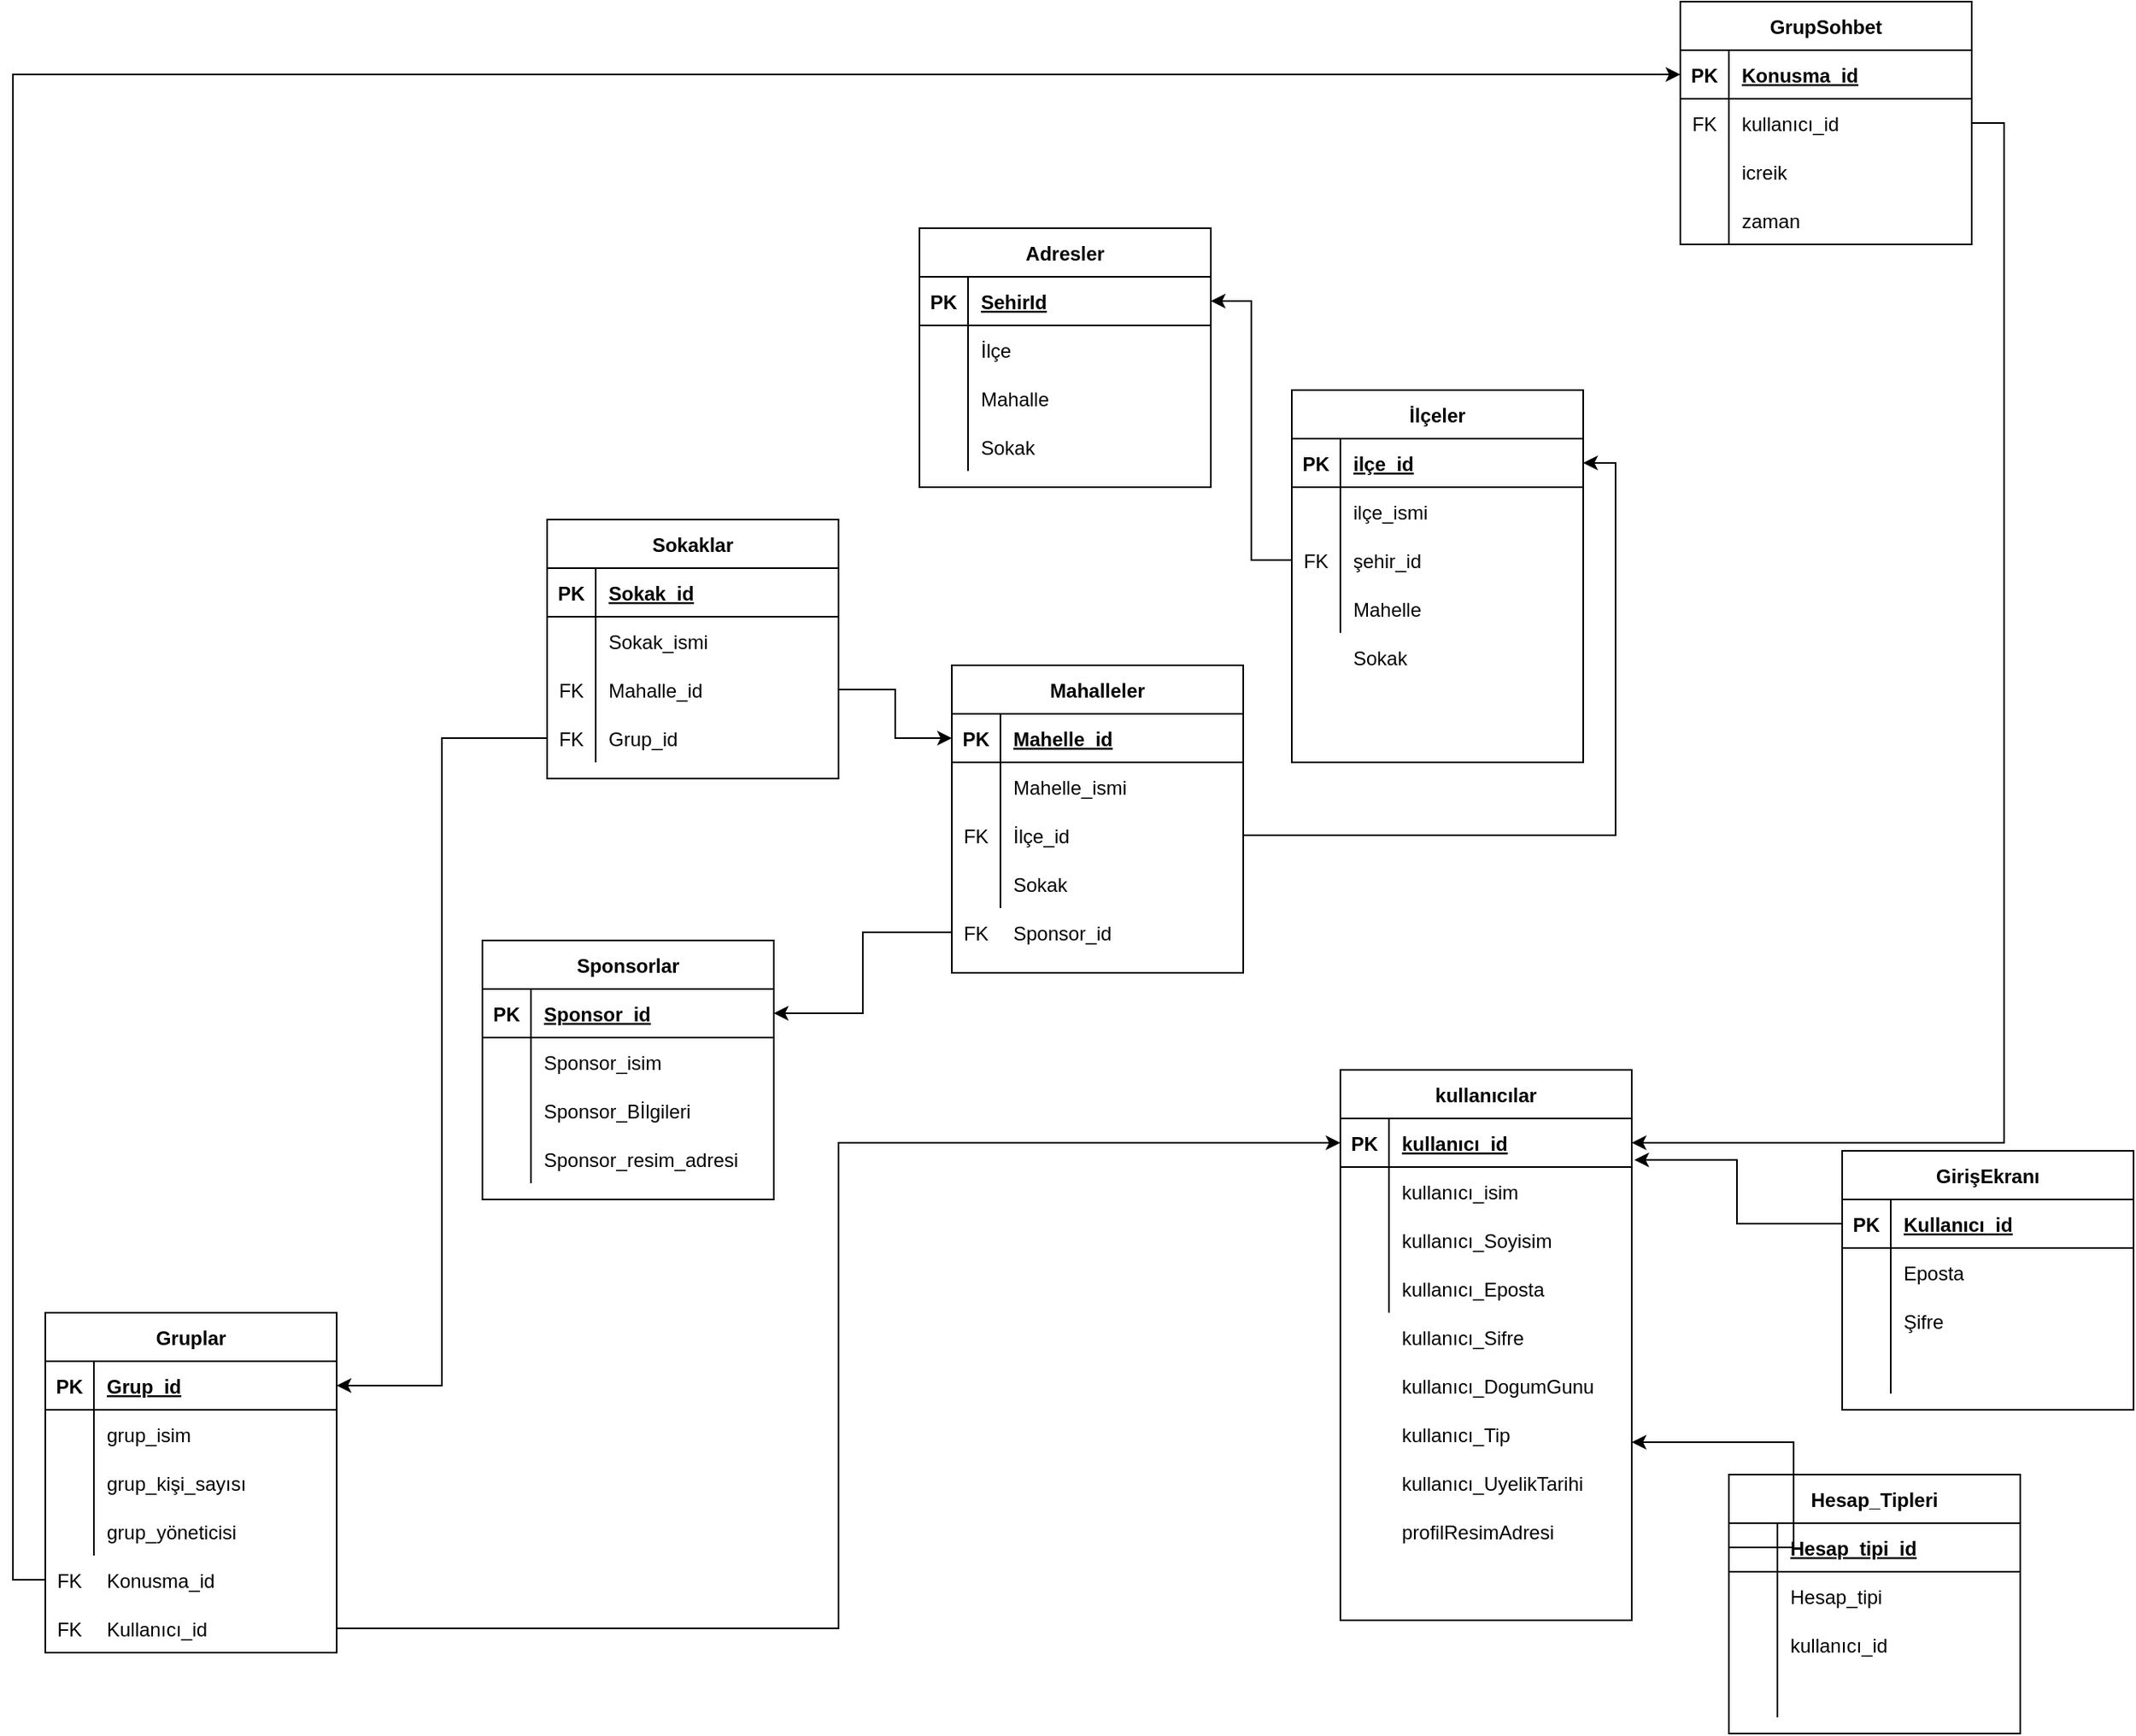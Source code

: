 <mxfile version="14.0.1" type="github">
  <diagram id="9qwquoG6rhKUXt9aYglc" name="Page-1">
    <mxGraphModel dx="2370" dy="1270" grid="1" gridSize="10" guides="1" tooltips="1" connect="1" arrows="1" fold="1" page="1" pageScale="1" pageWidth="827" pageHeight="1169" math="0" shadow="0">
      <root>
        <mxCell id="0" />
        <mxCell id="1" parent="0" />
        <mxCell id="KGLhSe_-rWA2zhMxa89J-34" value="" style="group;strokeColor=#000000;" parent="1" vertex="1" connectable="0">
          <mxGeometry x="970" y="730" width="180" height="340" as="geometry" />
        </mxCell>
        <mxCell id="EEsGFowfR6Ov2jE1rLwt-202" value="" style="group" vertex="1" connectable="0" parent="KGLhSe_-rWA2zhMxa89J-34">
          <mxGeometry width="180" height="340" as="geometry" />
        </mxCell>
        <mxCell id="KGLhSe_-rWA2zhMxa89J-14" value="kullanıcılar" style="shape=table;startSize=30;container=1;collapsible=1;childLayout=tableLayout;fixedRows=1;rowLines=0;fontStyle=1;align=center;resizeLast=1;" parent="EEsGFowfR6Ov2jE1rLwt-202" vertex="1">
          <mxGeometry width="180" height="340" as="geometry" />
        </mxCell>
        <mxCell id="KGLhSe_-rWA2zhMxa89J-15" value="" style="shape=partialRectangle;collapsible=0;dropTarget=0;pointerEvents=0;fillColor=none;top=0;left=0;bottom=1;right=0;points=[[0,0.5],[1,0.5]];portConstraint=eastwest;" parent="KGLhSe_-rWA2zhMxa89J-14" vertex="1">
          <mxGeometry y="30" width="180" height="30" as="geometry" />
        </mxCell>
        <mxCell id="KGLhSe_-rWA2zhMxa89J-16" value="PK" style="shape=partialRectangle;connectable=0;fillColor=none;top=0;left=0;bottom=0;right=0;fontStyle=1;overflow=hidden;" parent="KGLhSe_-rWA2zhMxa89J-15" vertex="1">
          <mxGeometry width="30" height="30" as="geometry" />
        </mxCell>
        <mxCell id="KGLhSe_-rWA2zhMxa89J-17" value="kullanıcı_id" style="shape=partialRectangle;connectable=0;fillColor=none;top=0;left=0;bottom=0;right=0;align=left;spacingLeft=6;fontStyle=5;overflow=hidden;" parent="KGLhSe_-rWA2zhMxa89J-15" vertex="1">
          <mxGeometry x="30" width="150" height="30" as="geometry" />
        </mxCell>
        <mxCell id="KGLhSe_-rWA2zhMxa89J-18" value="" style="shape=partialRectangle;collapsible=0;dropTarget=0;pointerEvents=0;fillColor=none;top=0;left=0;bottom=0;right=0;points=[[0,0.5],[1,0.5]];portConstraint=eastwest;" parent="KGLhSe_-rWA2zhMxa89J-14" vertex="1">
          <mxGeometry y="60" width="180" height="30" as="geometry" />
        </mxCell>
        <mxCell id="KGLhSe_-rWA2zhMxa89J-19" value="" style="shape=partialRectangle;connectable=0;fillColor=none;top=0;left=0;bottom=0;right=0;editable=1;overflow=hidden;" parent="KGLhSe_-rWA2zhMxa89J-18" vertex="1">
          <mxGeometry width="30" height="30" as="geometry" />
        </mxCell>
        <mxCell id="KGLhSe_-rWA2zhMxa89J-20" value="kullanıcı_isim" style="shape=partialRectangle;connectable=0;fillColor=none;top=0;left=0;bottom=0;right=0;align=left;spacingLeft=6;overflow=hidden;" parent="KGLhSe_-rWA2zhMxa89J-18" vertex="1">
          <mxGeometry x="30" width="150" height="30" as="geometry" />
        </mxCell>
        <mxCell id="KGLhSe_-rWA2zhMxa89J-21" value="" style="shape=partialRectangle;collapsible=0;dropTarget=0;pointerEvents=0;fillColor=none;top=0;left=0;bottom=0;right=0;points=[[0,0.5],[1,0.5]];portConstraint=eastwest;" parent="KGLhSe_-rWA2zhMxa89J-14" vertex="1">
          <mxGeometry y="90" width="180" height="30" as="geometry" />
        </mxCell>
        <mxCell id="KGLhSe_-rWA2zhMxa89J-22" value="" style="shape=partialRectangle;connectable=0;fillColor=none;top=0;left=0;bottom=0;right=0;editable=1;overflow=hidden;" parent="KGLhSe_-rWA2zhMxa89J-21" vertex="1">
          <mxGeometry width="30" height="30" as="geometry" />
        </mxCell>
        <mxCell id="KGLhSe_-rWA2zhMxa89J-23" value="kullanıcı_Soyisim" style="shape=partialRectangle;connectable=0;fillColor=none;top=0;left=0;bottom=0;right=0;align=left;spacingLeft=6;overflow=hidden;" parent="KGLhSe_-rWA2zhMxa89J-21" vertex="1">
          <mxGeometry x="30" width="150" height="30" as="geometry" />
        </mxCell>
        <mxCell id="KGLhSe_-rWA2zhMxa89J-24" value="" style="shape=partialRectangle;collapsible=0;dropTarget=0;pointerEvents=0;fillColor=none;top=0;left=0;bottom=0;right=0;points=[[0,0.5],[1,0.5]];portConstraint=eastwest;" parent="KGLhSe_-rWA2zhMxa89J-14" vertex="1">
          <mxGeometry y="120" width="180" height="30" as="geometry" />
        </mxCell>
        <mxCell id="KGLhSe_-rWA2zhMxa89J-25" value="" style="shape=partialRectangle;connectable=0;fillColor=none;top=0;left=0;bottom=0;right=0;editable=1;overflow=hidden;" parent="KGLhSe_-rWA2zhMxa89J-24" vertex="1">
          <mxGeometry width="30" height="30" as="geometry" />
        </mxCell>
        <mxCell id="KGLhSe_-rWA2zhMxa89J-26" value="kullanıcı_Eposta" style="shape=partialRectangle;connectable=0;fillColor=none;top=0;left=0;bottom=0;right=0;align=left;spacingLeft=6;overflow=hidden;" parent="KGLhSe_-rWA2zhMxa89J-24" vertex="1">
          <mxGeometry x="30" width="150" height="30" as="geometry" />
        </mxCell>
        <mxCell id="KGLhSe_-rWA2zhMxa89J-27" value="kullanıcı_Sifre" style="shape=partialRectangle;connectable=0;fillColor=none;top=0;left=0;bottom=0;right=0;align=left;spacingLeft=6;overflow=hidden;" parent="EEsGFowfR6Ov2jE1rLwt-202" vertex="1">
          <mxGeometry x="30" y="150" width="150" height="30" as="geometry" />
        </mxCell>
        <mxCell id="KGLhSe_-rWA2zhMxa89J-28" value="kullanıcı_DogumGunu" style="shape=partialRectangle;connectable=0;fillColor=none;top=0;left=0;bottom=0;right=0;align=left;spacingLeft=6;overflow=hidden;" parent="EEsGFowfR6Ov2jE1rLwt-202" vertex="1">
          <mxGeometry x="30" y="180" width="150" height="30" as="geometry" />
        </mxCell>
        <mxCell id="KGLhSe_-rWA2zhMxa89J-29" value="kullanıcı_Tip" style="shape=partialRectangle;connectable=0;fillColor=none;top=0;left=0;bottom=0;right=0;align=left;spacingLeft=6;overflow=hidden;" parent="EEsGFowfR6Ov2jE1rLwt-202" vertex="1">
          <mxGeometry x="30" y="210" width="150" height="30" as="geometry" />
        </mxCell>
        <mxCell id="KGLhSe_-rWA2zhMxa89J-30" value="kullanıcı_UyelikTarihi" style="shape=partialRectangle;connectable=0;fillColor=none;top=0;left=0;bottom=0;right=0;align=left;spacingLeft=6;overflow=hidden;" parent="EEsGFowfR6Ov2jE1rLwt-202" vertex="1">
          <mxGeometry x="30" y="240" width="150" height="30" as="geometry" />
        </mxCell>
        <mxCell id="KGLhSe_-rWA2zhMxa89J-32" value="profilResimAdresi" style="shape=partialRectangle;connectable=0;fillColor=none;top=0;left=0;bottom=0;right=0;align=left;spacingLeft=6;overflow=hidden;" parent="EEsGFowfR6Ov2jE1rLwt-202" vertex="1">
          <mxGeometry x="30" y="270" width="150" height="30" as="geometry" />
        </mxCell>
        <mxCell id="KGLhSe_-rWA2zhMxa89J-36" value="Adresler" style="shape=table;startSize=30;container=1;collapsible=1;childLayout=tableLayout;fixedRows=1;rowLines=0;fontStyle=1;align=center;resizeLast=1;" parent="1" vertex="1">
          <mxGeometry x="710" y="210" width="180" height="160" as="geometry" />
        </mxCell>
        <mxCell id="KGLhSe_-rWA2zhMxa89J-37" value="" style="shape=partialRectangle;collapsible=0;dropTarget=0;pointerEvents=0;fillColor=none;top=0;left=0;bottom=1;right=0;points=[[0,0.5],[1,0.5]];portConstraint=eastwest;" parent="KGLhSe_-rWA2zhMxa89J-36" vertex="1">
          <mxGeometry y="30" width="180" height="30" as="geometry" />
        </mxCell>
        <mxCell id="KGLhSe_-rWA2zhMxa89J-38" value="PK" style="shape=partialRectangle;connectable=0;fillColor=none;top=0;left=0;bottom=0;right=0;fontStyle=1;overflow=hidden;" parent="KGLhSe_-rWA2zhMxa89J-37" vertex="1">
          <mxGeometry width="30" height="30" as="geometry" />
        </mxCell>
        <mxCell id="KGLhSe_-rWA2zhMxa89J-39" value="SehirId" style="shape=partialRectangle;connectable=0;fillColor=none;top=0;left=0;bottom=0;right=0;align=left;spacingLeft=6;fontStyle=5;overflow=hidden;" parent="KGLhSe_-rWA2zhMxa89J-37" vertex="1">
          <mxGeometry x="30" width="150" height="30" as="geometry" />
        </mxCell>
        <mxCell id="KGLhSe_-rWA2zhMxa89J-40" value="" style="shape=partialRectangle;collapsible=0;dropTarget=0;pointerEvents=0;fillColor=none;top=0;left=0;bottom=0;right=0;points=[[0,0.5],[1,0.5]];portConstraint=eastwest;" parent="KGLhSe_-rWA2zhMxa89J-36" vertex="1">
          <mxGeometry y="60" width="180" height="30" as="geometry" />
        </mxCell>
        <mxCell id="KGLhSe_-rWA2zhMxa89J-41" value="" style="shape=partialRectangle;connectable=0;fillColor=none;top=0;left=0;bottom=0;right=0;editable=1;overflow=hidden;" parent="KGLhSe_-rWA2zhMxa89J-40" vertex="1">
          <mxGeometry width="30" height="30" as="geometry" />
        </mxCell>
        <mxCell id="KGLhSe_-rWA2zhMxa89J-42" value="İlçe" style="shape=partialRectangle;connectable=0;fillColor=none;top=0;left=0;bottom=0;right=0;align=left;spacingLeft=6;overflow=hidden;" parent="KGLhSe_-rWA2zhMxa89J-40" vertex="1">
          <mxGeometry x="30" width="150" height="30" as="geometry" />
        </mxCell>
        <mxCell id="KGLhSe_-rWA2zhMxa89J-43" value="" style="shape=partialRectangle;collapsible=0;dropTarget=0;pointerEvents=0;fillColor=none;top=0;left=0;bottom=0;right=0;points=[[0,0.5],[1,0.5]];portConstraint=eastwest;" parent="KGLhSe_-rWA2zhMxa89J-36" vertex="1">
          <mxGeometry y="90" width="180" height="30" as="geometry" />
        </mxCell>
        <mxCell id="KGLhSe_-rWA2zhMxa89J-44" value="" style="shape=partialRectangle;connectable=0;fillColor=none;top=0;left=0;bottom=0;right=0;editable=1;overflow=hidden;" parent="KGLhSe_-rWA2zhMxa89J-43" vertex="1">
          <mxGeometry width="30" height="30" as="geometry" />
        </mxCell>
        <mxCell id="KGLhSe_-rWA2zhMxa89J-45" value="Mahalle" style="shape=partialRectangle;connectable=0;fillColor=none;top=0;left=0;bottom=0;right=0;align=left;spacingLeft=6;overflow=hidden;" parent="KGLhSe_-rWA2zhMxa89J-43" vertex="1">
          <mxGeometry x="30" width="150" height="30" as="geometry" />
        </mxCell>
        <mxCell id="KGLhSe_-rWA2zhMxa89J-46" value="" style="shape=partialRectangle;collapsible=0;dropTarget=0;pointerEvents=0;fillColor=none;top=0;left=0;bottom=0;right=0;points=[[0,0.5],[1,0.5]];portConstraint=eastwest;" parent="KGLhSe_-rWA2zhMxa89J-36" vertex="1">
          <mxGeometry y="120" width="180" height="30" as="geometry" />
        </mxCell>
        <mxCell id="KGLhSe_-rWA2zhMxa89J-47" value="" style="shape=partialRectangle;connectable=0;fillColor=none;top=0;left=0;bottom=0;right=0;editable=1;overflow=hidden;" parent="KGLhSe_-rWA2zhMxa89J-46" vertex="1">
          <mxGeometry width="30" height="30" as="geometry" />
        </mxCell>
        <mxCell id="KGLhSe_-rWA2zhMxa89J-48" value="Sokak" style="shape=partialRectangle;connectable=0;fillColor=none;top=0;left=0;bottom=0;right=0;align=left;spacingLeft=6;overflow=hidden;" parent="KGLhSe_-rWA2zhMxa89J-46" vertex="1">
          <mxGeometry x="30" width="150" height="30" as="geometry" />
        </mxCell>
        <mxCell id="EEsGFowfR6Ov2jE1rLwt-1" value="Sponsorlar" style="shape=table;startSize=30;container=1;collapsible=1;childLayout=tableLayout;fixedRows=1;rowLines=0;fontStyle=1;align=center;resizeLast=1;" vertex="1" parent="1">
          <mxGeometry x="440" y="650" width="180" height="160" as="geometry" />
        </mxCell>
        <mxCell id="EEsGFowfR6Ov2jE1rLwt-2" value="" style="shape=partialRectangle;collapsible=0;dropTarget=0;pointerEvents=0;fillColor=none;top=0;left=0;bottom=1;right=0;points=[[0,0.5],[1,0.5]];portConstraint=eastwest;" vertex="1" parent="EEsGFowfR6Ov2jE1rLwt-1">
          <mxGeometry y="30" width="180" height="30" as="geometry" />
        </mxCell>
        <mxCell id="EEsGFowfR6Ov2jE1rLwt-3" value="PK" style="shape=partialRectangle;connectable=0;fillColor=none;top=0;left=0;bottom=0;right=0;fontStyle=1;overflow=hidden;" vertex="1" parent="EEsGFowfR6Ov2jE1rLwt-2">
          <mxGeometry width="30" height="30" as="geometry" />
        </mxCell>
        <mxCell id="EEsGFowfR6Ov2jE1rLwt-4" value="Sponsor_id" style="shape=partialRectangle;connectable=0;fillColor=none;top=0;left=0;bottom=0;right=0;align=left;spacingLeft=6;fontStyle=5;overflow=hidden;" vertex="1" parent="EEsGFowfR6Ov2jE1rLwt-2">
          <mxGeometry x="30" width="150" height="30" as="geometry" />
        </mxCell>
        <mxCell id="EEsGFowfR6Ov2jE1rLwt-5" value="" style="shape=partialRectangle;collapsible=0;dropTarget=0;pointerEvents=0;fillColor=none;top=0;left=0;bottom=0;right=0;points=[[0,0.5],[1,0.5]];portConstraint=eastwest;" vertex="1" parent="EEsGFowfR6Ov2jE1rLwt-1">
          <mxGeometry y="60" width="180" height="30" as="geometry" />
        </mxCell>
        <mxCell id="EEsGFowfR6Ov2jE1rLwt-6" value="" style="shape=partialRectangle;connectable=0;fillColor=none;top=0;left=0;bottom=0;right=0;editable=1;overflow=hidden;" vertex="1" parent="EEsGFowfR6Ov2jE1rLwt-5">
          <mxGeometry width="30" height="30" as="geometry" />
        </mxCell>
        <mxCell id="EEsGFowfR6Ov2jE1rLwt-7" value="Sponsor_isim" style="shape=partialRectangle;connectable=0;fillColor=none;top=0;left=0;bottom=0;right=0;align=left;spacingLeft=6;overflow=hidden;" vertex="1" parent="EEsGFowfR6Ov2jE1rLwt-5">
          <mxGeometry x="30" width="150" height="30" as="geometry" />
        </mxCell>
        <mxCell id="EEsGFowfR6Ov2jE1rLwt-8" value="" style="shape=partialRectangle;collapsible=0;dropTarget=0;pointerEvents=0;fillColor=none;top=0;left=0;bottom=0;right=0;points=[[0,0.5],[1,0.5]];portConstraint=eastwest;" vertex="1" parent="EEsGFowfR6Ov2jE1rLwt-1">
          <mxGeometry y="90" width="180" height="30" as="geometry" />
        </mxCell>
        <mxCell id="EEsGFowfR6Ov2jE1rLwt-9" value="" style="shape=partialRectangle;connectable=0;fillColor=none;top=0;left=0;bottom=0;right=0;editable=1;overflow=hidden;" vertex="1" parent="EEsGFowfR6Ov2jE1rLwt-8">
          <mxGeometry width="30" height="30" as="geometry" />
        </mxCell>
        <mxCell id="EEsGFowfR6Ov2jE1rLwt-10" value="Sponsor_Bİlgileri" style="shape=partialRectangle;connectable=0;fillColor=none;top=0;left=0;bottom=0;right=0;align=left;spacingLeft=6;overflow=hidden;" vertex="1" parent="EEsGFowfR6Ov2jE1rLwt-8">
          <mxGeometry x="30" width="150" height="30" as="geometry" />
        </mxCell>
        <mxCell id="EEsGFowfR6Ov2jE1rLwt-11" value="" style="shape=partialRectangle;collapsible=0;dropTarget=0;pointerEvents=0;fillColor=none;top=0;left=0;bottom=0;right=0;points=[[0,0.5],[1,0.5]];portConstraint=eastwest;" vertex="1" parent="EEsGFowfR6Ov2jE1rLwt-1">
          <mxGeometry y="120" width="180" height="30" as="geometry" />
        </mxCell>
        <mxCell id="EEsGFowfR6Ov2jE1rLwt-12" value="" style="shape=partialRectangle;connectable=0;fillColor=none;top=0;left=0;bottom=0;right=0;editable=1;overflow=hidden;" vertex="1" parent="EEsGFowfR6Ov2jE1rLwt-11">
          <mxGeometry width="30" height="30" as="geometry" />
        </mxCell>
        <mxCell id="EEsGFowfR6Ov2jE1rLwt-13" value="Sponsor_resim_adresi" style="shape=partialRectangle;connectable=0;fillColor=none;top=0;left=0;bottom=0;right=0;align=left;spacingLeft=6;overflow=hidden;" vertex="1" parent="EEsGFowfR6Ov2jE1rLwt-11">
          <mxGeometry x="30" width="150" height="30" as="geometry" />
        </mxCell>
        <mxCell id="EEsGFowfR6Ov2jE1rLwt-15" value="GrupSohbet" style="shape=table;startSize=30;container=1;collapsible=1;childLayout=tableLayout;fixedRows=1;rowLines=0;fontStyle=1;align=center;resizeLast=1;" vertex="1" parent="1">
          <mxGeometry x="1180" y="70" width="180" height="150" as="geometry" />
        </mxCell>
        <mxCell id="EEsGFowfR6Ov2jE1rLwt-16" value="" style="shape=partialRectangle;collapsible=0;dropTarget=0;pointerEvents=0;fillColor=none;top=0;left=0;bottom=1;right=0;points=[[0,0.5],[1,0.5]];portConstraint=eastwest;" vertex="1" parent="EEsGFowfR6Ov2jE1rLwt-15">
          <mxGeometry y="30" width="180" height="30" as="geometry" />
        </mxCell>
        <mxCell id="EEsGFowfR6Ov2jE1rLwt-17" value="PK" style="shape=partialRectangle;connectable=0;fillColor=none;top=0;left=0;bottom=0;right=0;fontStyle=1;overflow=hidden;" vertex="1" parent="EEsGFowfR6Ov2jE1rLwt-16">
          <mxGeometry width="30" height="30" as="geometry" />
        </mxCell>
        <mxCell id="EEsGFowfR6Ov2jE1rLwt-18" value="Konusma_id" style="shape=partialRectangle;connectable=0;fillColor=none;top=0;left=0;bottom=0;right=0;align=left;spacingLeft=6;fontStyle=5;overflow=hidden;" vertex="1" parent="EEsGFowfR6Ov2jE1rLwt-16">
          <mxGeometry x="30" width="150" height="30" as="geometry" />
        </mxCell>
        <mxCell id="EEsGFowfR6Ov2jE1rLwt-19" value="" style="shape=partialRectangle;collapsible=0;dropTarget=0;pointerEvents=0;fillColor=none;top=0;left=0;bottom=0;right=0;points=[[0,0.5],[1,0.5]];portConstraint=eastwest;" vertex="1" parent="EEsGFowfR6Ov2jE1rLwt-15">
          <mxGeometry y="60" width="180" height="30" as="geometry" />
        </mxCell>
        <mxCell id="EEsGFowfR6Ov2jE1rLwt-20" value="FK" style="shape=partialRectangle;connectable=0;fillColor=none;top=0;left=0;bottom=0;right=0;editable=1;overflow=hidden;" vertex="1" parent="EEsGFowfR6Ov2jE1rLwt-19">
          <mxGeometry width="30" height="30" as="geometry" />
        </mxCell>
        <mxCell id="EEsGFowfR6Ov2jE1rLwt-21" value="kullanıcı_id" style="shape=partialRectangle;connectable=0;fillColor=none;top=0;left=0;bottom=0;right=0;align=left;spacingLeft=6;overflow=hidden;" vertex="1" parent="EEsGFowfR6Ov2jE1rLwt-19">
          <mxGeometry x="30" width="150" height="30" as="geometry" />
        </mxCell>
        <mxCell id="EEsGFowfR6Ov2jE1rLwt-22" value="" style="shape=partialRectangle;collapsible=0;dropTarget=0;pointerEvents=0;fillColor=none;top=0;left=0;bottom=0;right=0;points=[[0,0.5],[1,0.5]];portConstraint=eastwest;" vertex="1" parent="EEsGFowfR6Ov2jE1rLwt-15">
          <mxGeometry y="90" width="180" height="30" as="geometry" />
        </mxCell>
        <mxCell id="EEsGFowfR6Ov2jE1rLwt-23" value="" style="shape=partialRectangle;connectable=0;fillColor=none;top=0;left=0;bottom=0;right=0;editable=1;overflow=hidden;" vertex="1" parent="EEsGFowfR6Ov2jE1rLwt-22">
          <mxGeometry width="30" height="30" as="geometry" />
        </mxCell>
        <mxCell id="EEsGFowfR6Ov2jE1rLwt-24" value="icreik" style="shape=partialRectangle;connectable=0;fillColor=none;top=0;left=0;bottom=0;right=0;align=left;spacingLeft=6;overflow=hidden;" vertex="1" parent="EEsGFowfR6Ov2jE1rLwt-22">
          <mxGeometry x="30" width="150" height="30" as="geometry" />
        </mxCell>
        <mxCell id="EEsGFowfR6Ov2jE1rLwt-25" value="" style="shape=partialRectangle;collapsible=0;dropTarget=0;pointerEvents=0;fillColor=none;top=0;left=0;bottom=0;right=0;points=[[0,0.5],[1,0.5]];portConstraint=eastwest;" vertex="1" parent="EEsGFowfR6Ov2jE1rLwt-15">
          <mxGeometry y="120" width="180" height="30" as="geometry" />
        </mxCell>
        <mxCell id="EEsGFowfR6Ov2jE1rLwt-26" value="" style="shape=partialRectangle;connectable=0;fillColor=none;top=0;left=0;bottom=0;right=0;editable=1;overflow=hidden;" vertex="1" parent="EEsGFowfR6Ov2jE1rLwt-25">
          <mxGeometry width="30" height="30" as="geometry" />
        </mxCell>
        <mxCell id="EEsGFowfR6Ov2jE1rLwt-27" value="zaman" style="shape=partialRectangle;connectable=0;fillColor=none;top=0;left=0;bottom=0;right=0;align=left;spacingLeft=6;overflow=hidden;" vertex="1" parent="EEsGFowfR6Ov2jE1rLwt-25">
          <mxGeometry x="30" width="150" height="30" as="geometry" />
        </mxCell>
        <mxCell id="EEsGFowfR6Ov2jE1rLwt-90" style="edgeStyle=orthogonalEdgeStyle;rounded=0;orthogonalLoop=1;jettySize=auto;html=1;entryX=1;entryY=0.5;entryDx=0;entryDy=0;" edge="1" parent="1" source="EEsGFowfR6Ov2jE1rLwt-81" target="KGLhSe_-rWA2zhMxa89J-37">
          <mxGeometry relative="1" as="geometry" />
        </mxCell>
        <mxCell id="EEsGFowfR6Ov2jE1rLwt-112" value="" style="group" vertex="1" connectable="0" parent="1">
          <mxGeometry x="940" y="310" width="180" height="230" as="geometry" />
        </mxCell>
        <mxCell id="EEsGFowfR6Ov2jE1rLwt-77" value="İlçeler" style="shape=table;startSize=30;container=1;collapsible=1;childLayout=tableLayout;fixedRows=1;rowLines=0;fontStyle=1;align=center;resizeLast=1;" vertex="1" parent="EEsGFowfR6Ov2jE1rLwt-112">
          <mxGeometry width="180" height="230" as="geometry" />
        </mxCell>
        <mxCell id="EEsGFowfR6Ov2jE1rLwt-78" value="" style="shape=partialRectangle;collapsible=0;dropTarget=0;pointerEvents=0;fillColor=none;top=0;left=0;bottom=1;right=0;points=[[0,0.5],[1,0.5]];portConstraint=eastwest;" vertex="1" parent="EEsGFowfR6Ov2jE1rLwt-77">
          <mxGeometry y="30" width="180" height="30" as="geometry" />
        </mxCell>
        <mxCell id="EEsGFowfR6Ov2jE1rLwt-79" value="PK" style="shape=partialRectangle;connectable=0;fillColor=none;top=0;left=0;bottom=0;right=0;fontStyle=1;overflow=hidden;" vertex="1" parent="EEsGFowfR6Ov2jE1rLwt-78">
          <mxGeometry width="30" height="30" as="geometry" />
        </mxCell>
        <mxCell id="EEsGFowfR6Ov2jE1rLwt-80" value="ilçe_id" style="shape=partialRectangle;connectable=0;fillColor=none;top=0;left=0;bottom=0;right=0;align=left;spacingLeft=6;fontStyle=5;overflow=hidden;" vertex="1" parent="EEsGFowfR6Ov2jE1rLwt-78">
          <mxGeometry x="30" width="150" height="30" as="geometry" />
        </mxCell>
        <mxCell id="EEsGFowfR6Ov2jE1rLwt-84" value="" style="shape=partialRectangle;collapsible=0;dropTarget=0;pointerEvents=0;fillColor=none;top=0;left=0;bottom=0;right=0;points=[[0,0.5],[1,0.5]];portConstraint=eastwest;" vertex="1" parent="EEsGFowfR6Ov2jE1rLwt-77">
          <mxGeometry y="60" width="180" height="30" as="geometry" />
        </mxCell>
        <mxCell id="EEsGFowfR6Ov2jE1rLwt-85" value="" style="shape=partialRectangle;connectable=0;fillColor=none;top=0;left=0;bottom=0;right=0;editable=1;overflow=hidden;" vertex="1" parent="EEsGFowfR6Ov2jE1rLwt-84">
          <mxGeometry width="30" height="30" as="geometry" />
        </mxCell>
        <mxCell id="EEsGFowfR6Ov2jE1rLwt-86" value="ilçe_ismi" style="shape=partialRectangle;connectable=0;fillColor=none;top=0;left=0;bottom=0;right=0;align=left;spacingLeft=6;overflow=hidden;" vertex="1" parent="EEsGFowfR6Ov2jE1rLwt-84">
          <mxGeometry x="30" width="150" height="30" as="geometry" />
        </mxCell>
        <mxCell id="EEsGFowfR6Ov2jE1rLwt-81" value="" style="shape=partialRectangle;collapsible=0;dropTarget=0;pointerEvents=0;fillColor=none;top=0;left=0;bottom=0;right=0;points=[[0,0.5],[1,0.5]];portConstraint=eastwest;" vertex="1" parent="EEsGFowfR6Ov2jE1rLwt-77">
          <mxGeometry y="90" width="180" height="30" as="geometry" />
        </mxCell>
        <mxCell id="EEsGFowfR6Ov2jE1rLwt-82" value="FK" style="shape=partialRectangle;connectable=0;fillColor=none;top=0;left=0;bottom=0;right=0;editable=1;overflow=hidden;" vertex="1" parent="EEsGFowfR6Ov2jE1rLwt-81">
          <mxGeometry width="30" height="30" as="geometry" />
        </mxCell>
        <mxCell id="EEsGFowfR6Ov2jE1rLwt-83" value="şehir_id" style="shape=partialRectangle;connectable=0;fillColor=none;top=0;left=0;bottom=0;right=0;align=left;spacingLeft=6;overflow=hidden;" vertex="1" parent="EEsGFowfR6Ov2jE1rLwt-81">
          <mxGeometry x="30" width="150" height="30" as="geometry" />
        </mxCell>
        <mxCell id="EEsGFowfR6Ov2jE1rLwt-87" value="" style="shape=partialRectangle;collapsible=0;dropTarget=0;pointerEvents=0;fillColor=none;top=0;left=0;bottom=0;right=0;points=[[0,0.5],[1,0.5]];portConstraint=eastwest;" vertex="1" parent="EEsGFowfR6Ov2jE1rLwt-77">
          <mxGeometry y="120" width="180" height="30" as="geometry" />
        </mxCell>
        <mxCell id="EEsGFowfR6Ov2jE1rLwt-88" value="" style="shape=partialRectangle;connectable=0;fillColor=none;top=0;left=0;bottom=0;right=0;editable=1;overflow=hidden;" vertex="1" parent="EEsGFowfR6Ov2jE1rLwt-87">
          <mxGeometry width="30" height="30" as="geometry" />
        </mxCell>
        <mxCell id="EEsGFowfR6Ov2jE1rLwt-89" value="Mahelle" style="shape=partialRectangle;connectable=0;fillColor=none;top=0;left=0;bottom=0;right=0;align=left;spacingLeft=6;overflow=hidden;" vertex="1" parent="EEsGFowfR6Ov2jE1rLwt-87">
          <mxGeometry x="30" width="150" height="30" as="geometry" />
        </mxCell>
        <mxCell id="EEsGFowfR6Ov2jE1rLwt-94" value="Sokak" style="shape=partialRectangle;connectable=0;fillColor=none;top=0;left=0;bottom=0;right=0;align=left;spacingLeft=6;overflow=hidden;" vertex="1" parent="EEsGFowfR6Ov2jE1rLwt-112">
          <mxGeometry x="30" y="150" width="150" height="30" as="geometry" />
        </mxCell>
        <mxCell id="EEsGFowfR6Ov2jE1rLwt-113" style="edgeStyle=orthogonalEdgeStyle;rounded=0;orthogonalLoop=1;jettySize=auto;html=1;exitX=1;exitY=0.5;exitDx=0;exitDy=0;entryX=1;entryY=0.5;entryDx=0;entryDy=0;" edge="1" parent="1" source="EEsGFowfR6Ov2jE1rLwt-106" target="EEsGFowfR6Ov2jE1rLwt-78">
          <mxGeometry relative="1" as="geometry" />
        </mxCell>
        <mxCell id="EEsGFowfR6Ov2jE1rLwt-114" value="Sokaklar" style="shape=table;startSize=30;container=1;collapsible=1;childLayout=tableLayout;fixedRows=1;rowLines=0;fontStyle=1;align=center;resizeLast=1;" vertex="1" parent="1">
          <mxGeometry x="480" y="390" width="180" height="160" as="geometry" />
        </mxCell>
        <mxCell id="EEsGFowfR6Ov2jE1rLwt-115" value="" style="shape=partialRectangle;collapsible=0;dropTarget=0;pointerEvents=0;fillColor=none;top=0;left=0;bottom=1;right=0;points=[[0,0.5],[1,0.5]];portConstraint=eastwest;" vertex="1" parent="EEsGFowfR6Ov2jE1rLwt-114">
          <mxGeometry y="30" width="180" height="30" as="geometry" />
        </mxCell>
        <mxCell id="EEsGFowfR6Ov2jE1rLwt-116" value="PK" style="shape=partialRectangle;connectable=0;fillColor=none;top=0;left=0;bottom=0;right=0;fontStyle=1;overflow=hidden;" vertex="1" parent="EEsGFowfR6Ov2jE1rLwt-115">
          <mxGeometry width="30" height="30" as="geometry" />
        </mxCell>
        <mxCell id="EEsGFowfR6Ov2jE1rLwt-117" value="Sokak_id" style="shape=partialRectangle;connectable=0;fillColor=none;top=0;left=0;bottom=0;right=0;align=left;spacingLeft=6;fontStyle=5;overflow=hidden;" vertex="1" parent="EEsGFowfR6Ov2jE1rLwt-115">
          <mxGeometry x="30" width="150" height="30" as="geometry" />
        </mxCell>
        <mxCell id="EEsGFowfR6Ov2jE1rLwt-118" value="" style="shape=partialRectangle;collapsible=0;dropTarget=0;pointerEvents=0;fillColor=none;top=0;left=0;bottom=0;right=0;points=[[0,0.5],[1,0.5]];portConstraint=eastwest;" vertex="1" parent="EEsGFowfR6Ov2jE1rLwt-114">
          <mxGeometry y="60" width="180" height="30" as="geometry" />
        </mxCell>
        <mxCell id="EEsGFowfR6Ov2jE1rLwt-119" value="" style="shape=partialRectangle;connectable=0;fillColor=none;top=0;left=0;bottom=0;right=0;editable=1;overflow=hidden;" vertex="1" parent="EEsGFowfR6Ov2jE1rLwt-118">
          <mxGeometry width="30" height="30" as="geometry" />
        </mxCell>
        <mxCell id="EEsGFowfR6Ov2jE1rLwt-120" value="Sokak_ismi" style="shape=partialRectangle;connectable=0;fillColor=none;top=0;left=0;bottom=0;right=0;align=left;spacingLeft=6;overflow=hidden;" vertex="1" parent="EEsGFowfR6Ov2jE1rLwt-118">
          <mxGeometry x="30" width="150" height="30" as="geometry" />
        </mxCell>
        <mxCell id="EEsGFowfR6Ov2jE1rLwt-121" value="" style="shape=partialRectangle;collapsible=0;dropTarget=0;pointerEvents=0;fillColor=none;top=0;left=0;bottom=0;right=0;points=[[0,0.5],[1,0.5]];portConstraint=eastwest;" vertex="1" parent="EEsGFowfR6Ov2jE1rLwt-114">
          <mxGeometry y="90" width="180" height="30" as="geometry" />
        </mxCell>
        <mxCell id="EEsGFowfR6Ov2jE1rLwt-122" value="FK" style="shape=partialRectangle;connectable=0;fillColor=none;top=0;left=0;bottom=0;right=0;editable=1;overflow=hidden;" vertex="1" parent="EEsGFowfR6Ov2jE1rLwt-121">
          <mxGeometry width="30" height="30" as="geometry" />
        </mxCell>
        <mxCell id="EEsGFowfR6Ov2jE1rLwt-123" value="Mahalle_id" style="shape=partialRectangle;connectable=0;fillColor=none;top=0;left=0;bottom=0;right=0;align=left;spacingLeft=6;overflow=hidden;" vertex="1" parent="EEsGFowfR6Ov2jE1rLwt-121">
          <mxGeometry x="30" width="150" height="30" as="geometry" />
        </mxCell>
        <mxCell id="EEsGFowfR6Ov2jE1rLwt-124" value="" style="shape=partialRectangle;collapsible=0;dropTarget=0;pointerEvents=0;fillColor=none;top=0;left=0;bottom=0;right=0;points=[[0,0.5],[1,0.5]];portConstraint=eastwest;" vertex="1" parent="EEsGFowfR6Ov2jE1rLwt-114">
          <mxGeometry y="120" width="180" height="30" as="geometry" />
        </mxCell>
        <mxCell id="EEsGFowfR6Ov2jE1rLwt-125" value="FK" style="shape=partialRectangle;connectable=0;fillColor=none;top=0;left=0;bottom=0;right=0;editable=1;overflow=hidden;" vertex="1" parent="EEsGFowfR6Ov2jE1rLwt-124">
          <mxGeometry width="30" height="30" as="geometry" />
        </mxCell>
        <mxCell id="EEsGFowfR6Ov2jE1rLwt-126" value="Grup_id" style="shape=partialRectangle;connectable=0;fillColor=none;top=0;left=0;bottom=0;right=0;align=left;spacingLeft=6;overflow=hidden;" vertex="1" parent="EEsGFowfR6Ov2jE1rLwt-124">
          <mxGeometry x="30" width="150" height="30" as="geometry" />
        </mxCell>
        <mxCell id="EEsGFowfR6Ov2jE1rLwt-128" style="edgeStyle=orthogonalEdgeStyle;rounded=0;orthogonalLoop=1;jettySize=auto;html=1;entryX=0;entryY=0.5;entryDx=0;entryDy=0;" edge="1" parent="1" source="EEsGFowfR6Ov2jE1rLwt-121" target="EEsGFowfR6Ov2jE1rLwt-100">
          <mxGeometry relative="1" as="geometry" />
        </mxCell>
        <mxCell id="EEsGFowfR6Ov2jE1rLwt-130" style="edgeStyle=orthogonalEdgeStyle;rounded=0;orthogonalLoop=1;jettySize=auto;html=1;exitX=0;exitY=0.5;exitDx=0;exitDy=0;entryX=1;entryY=0.5;entryDx=0;entryDy=0;" edge="1" parent="1" source="EEsGFowfR6Ov2jE1rLwt-124" target="KGLhSe_-rWA2zhMxa89J-50">
          <mxGeometry relative="1" as="geometry" />
        </mxCell>
        <mxCell id="EEsGFowfR6Ov2jE1rLwt-135" value="" style="group" vertex="1" connectable="0" parent="1">
          <mxGeometry x="170" y="880" width="180" height="210" as="geometry" />
        </mxCell>
        <mxCell id="KGLhSe_-rWA2zhMxa89J-49" value="Gruplar" style="shape=table;startSize=30;container=1;collapsible=1;childLayout=tableLayout;fixedRows=1;rowLines=0;fontStyle=1;align=center;resizeLast=1;" parent="EEsGFowfR6Ov2jE1rLwt-135" vertex="1">
          <mxGeometry width="180" height="210" as="geometry" />
        </mxCell>
        <mxCell id="KGLhSe_-rWA2zhMxa89J-50" value="" style="shape=partialRectangle;collapsible=0;dropTarget=0;pointerEvents=0;fillColor=none;top=0;left=0;bottom=1;right=0;points=[[0,0.5],[1,0.5]];portConstraint=eastwest;" parent="KGLhSe_-rWA2zhMxa89J-49" vertex="1">
          <mxGeometry y="30" width="180" height="30" as="geometry" />
        </mxCell>
        <mxCell id="KGLhSe_-rWA2zhMxa89J-51" value="PK" style="shape=partialRectangle;connectable=0;fillColor=none;top=0;left=0;bottom=0;right=0;fontStyle=1;overflow=hidden;" parent="KGLhSe_-rWA2zhMxa89J-50" vertex="1">
          <mxGeometry width="30" height="30" as="geometry" />
        </mxCell>
        <mxCell id="KGLhSe_-rWA2zhMxa89J-52" value="Grup_id" style="shape=partialRectangle;connectable=0;fillColor=none;top=0;left=0;bottom=0;right=0;align=left;spacingLeft=6;fontStyle=5;overflow=hidden;" parent="KGLhSe_-rWA2zhMxa89J-50" vertex="1">
          <mxGeometry x="30" width="150" height="30" as="geometry" />
        </mxCell>
        <mxCell id="KGLhSe_-rWA2zhMxa89J-53" value="" style="shape=partialRectangle;collapsible=0;dropTarget=0;pointerEvents=0;fillColor=none;top=0;left=0;bottom=0;right=0;points=[[0,0.5],[1,0.5]];portConstraint=eastwest;" parent="KGLhSe_-rWA2zhMxa89J-49" vertex="1">
          <mxGeometry y="60" width="180" height="30" as="geometry" />
        </mxCell>
        <mxCell id="KGLhSe_-rWA2zhMxa89J-54" value="" style="shape=partialRectangle;connectable=0;fillColor=none;top=0;left=0;bottom=0;right=0;editable=1;overflow=hidden;" parent="KGLhSe_-rWA2zhMxa89J-53" vertex="1">
          <mxGeometry width="30" height="30" as="geometry" />
        </mxCell>
        <mxCell id="KGLhSe_-rWA2zhMxa89J-55" value="grup_isim" style="shape=partialRectangle;connectable=0;fillColor=none;top=0;left=0;bottom=0;right=0;align=left;spacingLeft=6;overflow=hidden;" parent="KGLhSe_-rWA2zhMxa89J-53" vertex="1">
          <mxGeometry x="30" width="150" height="30" as="geometry" />
        </mxCell>
        <mxCell id="KGLhSe_-rWA2zhMxa89J-56" value="" style="shape=partialRectangle;collapsible=0;dropTarget=0;pointerEvents=0;fillColor=none;top=0;left=0;bottom=0;right=0;points=[[0,0.5],[1,0.5]];portConstraint=eastwest;" parent="KGLhSe_-rWA2zhMxa89J-49" vertex="1">
          <mxGeometry y="90" width="180" height="30" as="geometry" />
        </mxCell>
        <mxCell id="KGLhSe_-rWA2zhMxa89J-57" value="" style="shape=partialRectangle;connectable=0;fillColor=none;top=0;left=0;bottom=0;right=0;editable=1;overflow=hidden;" parent="KGLhSe_-rWA2zhMxa89J-56" vertex="1">
          <mxGeometry width="30" height="30" as="geometry" />
        </mxCell>
        <mxCell id="KGLhSe_-rWA2zhMxa89J-58" value="grup_kişi_sayısı" style="shape=partialRectangle;connectable=0;fillColor=none;top=0;left=0;bottom=0;right=0;align=left;spacingLeft=6;overflow=hidden;" parent="KGLhSe_-rWA2zhMxa89J-56" vertex="1">
          <mxGeometry x="30" width="150" height="30" as="geometry" />
        </mxCell>
        <mxCell id="KGLhSe_-rWA2zhMxa89J-59" value="" style="shape=partialRectangle;collapsible=0;dropTarget=0;pointerEvents=0;fillColor=none;top=0;left=0;bottom=0;right=0;points=[[0,0.5],[1,0.5]];portConstraint=eastwest;" parent="KGLhSe_-rWA2zhMxa89J-49" vertex="1">
          <mxGeometry y="120" width="180" height="30" as="geometry" />
        </mxCell>
        <mxCell id="KGLhSe_-rWA2zhMxa89J-60" value="" style="shape=partialRectangle;connectable=0;fillColor=none;top=0;left=0;bottom=0;right=0;editable=1;overflow=hidden;" parent="KGLhSe_-rWA2zhMxa89J-59" vertex="1">
          <mxGeometry width="30" height="30" as="geometry" />
        </mxCell>
        <mxCell id="KGLhSe_-rWA2zhMxa89J-61" value="grup_yöneticisi" style="shape=partialRectangle;connectable=0;fillColor=none;top=0;left=0;bottom=0;right=0;align=left;spacingLeft=6;overflow=hidden;" parent="KGLhSe_-rWA2zhMxa89J-59" vertex="1">
          <mxGeometry x="30" width="150" height="30" as="geometry" />
        </mxCell>
        <mxCell id="EEsGFowfR6Ov2jE1rLwt-136" value="" style="shape=partialRectangle;collapsible=0;dropTarget=0;pointerEvents=0;fillColor=none;top=0;left=0;bottom=0;right=0;points=[[0,0.5],[1,0.5]];portConstraint=eastwest;" vertex="1" parent="EEsGFowfR6Ov2jE1rLwt-135">
          <mxGeometry y="150" width="180" height="30" as="geometry" />
        </mxCell>
        <mxCell id="EEsGFowfR6Ov2jE1rLwt-137" value="FK" style="shape=partialRectangle;connectable=0;fillColor=none;top=0;left=0;bottom=0;right=0;editable=1;overflow=hidden;" vertex="1" parent="EEsGFowfR6Ov2jE1rLwt-136">
          <mxGeometry width="30" height="30" as="geometry" />
        </mxCell>
        <mxCell id="EEsGFowfR6Ov2jE1rLwt-138" value="Konusma_id" style="shape=partialRectangle;connectable=0;fillColor=none;top=0;left=0;bottom=0;right=0;align=left;spacingLeft=6;overflow=hidden;" vertex="1" parent="EEsGFowfR6Ov2jE1rLwt-136">
          <mxGeometry x="30" width="150" height="30" as="geometry" />
        </mxCell>
        <mxCell id="EEsGFowfR6Ov2jE1rLwt-159" value="" style="shape=partialRectangle;collapsible=0;dropTarget=0;pointerEvents=0;fillColor=none;top=0;left=0;bottom=0;right=0;points=[[0,0.5],[1,0.5]];portConstraint=eastwest;" vertex="1" parent="EEsGFowfR6Ov2jE1rLwt-135">
          <mxGeometry y="180" width="180" height="30" as="geometry" />
        </mxCell>
        <mxCell id="EEsGFowfR6Ov2jE1rLwt-160" value="FK" style="shape=partialRectangle;connectable=0;fillColor=none;top=0;left=0;bottom=0;right=0;editable=1;overflow=hidden;" vertex="1" parent="EEsGFowfR6Ov2jE1rLwt-159">
          <mxGeometry width="30" height="30" as="geometry" />
        </mxCell>
        <mxCell id="EEsGFowfR6Ov2jE1rLwt-161" value="Kullanıcı_id" style="shape=partialRectangle;connectable=0;fillColor=none;top=0;left=0;bottom=0;right=0;align=left;spacingLeft=6;overflow=hidden;" vertex="1" parent="EEsGFowfR6Ov2jE1rLwt-159">
          <mxGeometry x="30" width="150" height="30" as="geometry" />
        </mxCell>
        <mxCell id="EEsGFowfR6Ov2jE1rLwt-140" style="edgeStyle=orthogonalEdgeStyle;rounded=0;orthogonalLoop=1;jettySize=auto;html=1;exitX=0;exitY=0.5;exitDx=0;exitDy=0;entryX=0;entryY=0.5;entryDx=0;entryDy=0;" edge="1" parent="1" source="EEsGFowfR6Ov2jE1rLwt-136" target="EEsGFowfR6Ov2jE1rLwt-16">
          <mxGeometry relative="1" as="geometry" />
        </mxCell>
        <mxCell id="EEsGFowfR6Ov2jE1rLwt-154" value="" style="group" vertex="1" connectable="0" parent="1">
          <mxGeometry x="730" y="480" width="180" height="190" as="geometry" />
        </mxCell>
        <mxCell id="EEsGFowfR6Ov2jE1rLwt-99" value="Mahalleler" style="shape=table;startSize=30;container=1;collapsible=1;childLayout=tableLayout;fixedRows=1;rowLines=0;fontStyle=1;align=center;resizeLast=1;" vertex="1" parent="EEsGFowfR6Ov2jE1rLwt-154">
          <mxGeometry width="180" height="190" as="geometry" />
        </mxCell>
        <mxCell id="EEsGFowfR6Ov2jE1rLwt-100" value="" style="shape=partialRectangle;collapsible=0;dropTarget=0;pointerEvents=0;fillColor=none;top=0;left=0;bottom=1;right=0;points=[[0,0.5],[1,0.5]];portConstraint=eastwest;" vertex="1" parent="EEsGFowfR6Ov2jE1rLwt-99">
          <mxGeometry y="30" width="180" height="30" as="geometry" />
        </mxCell>
        <mxCell id="EEsGFowfR6Ov2jE1rLwt-101" value="PK" style="shape=partialRectangle;connectable=0;fillColor=none;top=0;left=0;bottom=0;right=0;fontStyle=1;overflow=hidden;" vertex="1" parent="EEsGFowfR6Ov2jE1rLwt-100">
          <mxGeometry width="30" height="30" as="geometry" />
        </mxCell>
        <mxCell id="EEsGFowfR6Ov2jE1rLwt-102" value="Mahelle_id" style="shape=partialRectangle;connectable=0;fillColor=none;top=0;left=0;bottom=0;right=0;align=left;spacingLeft=6;fontStyle=5;overflow=hidden;" vertex="1" parent="EEsGFowfR6Ov2jE1rLwt-100">
          <mxGeometry x="30" width="150" height="30" as="geometry" />
        </mxCell>
        <mxCell id="EEsGFowfR6Ov2jE1rLwt-103" value="" style="shape=partialRectangle;collapsible=0;dropTarget=0;pointerEvents=0;fillColor=none;top=0;left=0;bottom=0;right=0;points=[[0,0.5],[1,0.5]];portConstraint=eastwest;" vertex="1" parent="EEsGFowfR6Ov2jE1rLwt-99">
          <mxGeometry y="60" width="180" height="30" as="geometry" />
        </mxCell>
        <mxCell id="EEsGFowfR6Ov2jE1rLwt-104" value="" style="shape=partialRectangle;connectable=0;fillColor=none;top=0;left=0;bottom=0;right=0;editable=1;overflow=hidden;" vertex="1" parent="EEsGFowfR6Ov2jE1rLwt-103">
          <mxGeometry width="30" height="30" as="geometry" />
        </mxCell>
        <mxCell id="EEsGFowfR6Ov2jE1rLwt-105" value="Mahelle_ismi" style="shape=partialRectangle;connectable=0;fillColor=none;top=0;left=0;bottom=0;right=0;align=left;spacingLeft=6;overflow=hidden;" vertex="1" parent="EEsGFowfR6Ov2jE1rLwt-103">
          <mxGeometry x="30" width="150" height="30" as="geometry" />
        </mxCell>
        <mxCell id="EEsGFowfR6Ov2jE1rLwt-106" value="" style="shape=partialRectangle;collapsible=0;dropTarget=0;pointerEvents=0;fillColor=none;top=0;left=0;bottom=0;right=0;points=[[0,0.5],[1,0.5]];portConstraint=eastwest;" vertex="1" parent="EEsGFowfR6Ov2jE1rLwt-99">
          <mxGeometry y="90" width="180" height="30" as="geometry" />
        </mxCell>
        <mxCell id="EEsGFowfR6Ov2jE1rLwt-107" value="FK" style="shape=partialRectangle;connectable=0;fillColor=none;top=0;left=0;bottom=0;right=0;editable=1;overflow=hidden;" vertex="1" parent="EEsGFowfR6Ov2jE1rLwt-106">
          <mxGeometry width="30" height="30" as="geometry" />
        </mxCell>
        <mxCell id="EEsGFowfR6Ov2jE1rLwt-108" value="İlçe_id" style="shape=partialRectangle;connectable=0;fillColor=none;top=0;left=0;bottom=0;right=0;align=left;spacingLeft=6;overflow=hidden;" vertex="1" parent="EEsGFowfR6Ov2jE1rLwt-106">
          <mxGeometry x="30" width="150" height="30" as="geometry" />
        </mxCell>
        <mxCell id="EEsGFowfR6Ov2jE1rLwt-109" value="" style="shape=partialRectangle;collapsible=0;dropTarget=0;pointerEvents=0;fillColor=none;top=0;left=0;bottom=0;right=0;points=[[0,0.5],[1,0.5]];portConstraint=eastwest;" vertex="1" parent="EEsGFowfR6Ov2jE1rLwt-99">
          <mxGeometry y="120" width="180" height="30" as="geometry" />
        </mxCell>
        <mxCell id="EEsGFowfR6Ov2jE1rLwt-110" value="" style="shape=partialRectangle;connectable=0;fillColor=none;top=0;left=0;bottom=0;right=0;editable=1;overflow=hidden;" vertex="1" parent="EEsGFowfR6Ov2jE1rLwt-109">
          <mxGeometry width="30" height="30" as="geometry" />
        </mxCell>
        <mxCell id="EEsGFowfR6Ov2jE1rLwt-111" value="Sokak" style="shape=partialRectangle;connectable=0;fillColor=none;top=0;left=0;bottom=0;right=0;align=left;spacingLeft=6;overflow=hidden;" vertex="1" parent="EEsGFowfR6Ov2jE1rLwt-109">
          <mxGeometry x="30" width="150" height="30" as="geometry" />
        </mxCell>
        <mxCell id="EEsGFowfR6Ov2jE1rLwt-164" value="" style="shape=partialRectangle;collapsible=0;dropTarget=0;pointerEvents=0;fillColor=none;top=0;left=0;bottom=0;right=0;points=[[0,0.5],[1,0.5]];portConstraint=eastwest;" vertex="1" parent="EEsGFowfR6Ov2jE1rLwt-154">
          <mxGeometry y="150" width="180" height="30" as="geometry" />
        </mxCell>
        <mxCell id="EEsGFowfR6Ov2jE1rLwt-165" value="FK" style="shape=partialRectangle;connectable=0;fillColor=none;top=0;left=0;bottom=0;right=0;editable=1;overflow=hidden;" vertex="1" parent="EEsGFowfR6Ov2jE1rLwt-164">
          <mxGeometry width="30" height="30" as="geometry" />
        </mxCell>
        <mxCell id="EEsGFowfR6Ov2jE1rLwt-166" value="Sponsor_id" style="shape=partialRectangle;connectable=0;fillColor=none;top=0;left=0;bottom=0;right=0;align=left;spacingLeft=6;overflow=hidden;" vertex="1" parent="EEsGFowfR6Ov2jE1rLwt-164">
          <mxGeometry x="30" width="150" height="30" as="geometry" />
        </mxCell>
        <mxCell id="EEsGFowfR6Ov2jE1rLwt-162" style="edgeStyle=orthogonalEdgeStyle;rounded=0;orthogonalLoop=1;jettySize=auto;html=1;entryX=0;entryY=0.5;entryDx=0;entryDy=0;" edge="1" parent="1" source="EEsGFowfR6Ov2jE1rLwt-159" target="KGLhSe_-rWA2zhMxa89J-15">
          <mxGeometry relative="1" as="geometry" />
        </mxCell>
        <mxCell id="EEsGFowfR6Ov2jE1rLwt-168" style="edgeStyle=orthogonalEdgeStyle;rounded=0;orthogonalLoop=1;jettySize=auto;html=1;" edge="1" parent="1" source="EEsGFowfR6Ov2jE1rLwt-164" target="EEsGFowfR6Ov2jE1rLwt-2">
          <mxGeometry relative="1" as="geometry" />
        </mxCell>
        <mxCell id="EEsGFowfR6Ov2jE1rLwt-169" style="edgeStyle=orthogonalEdgeStyle;rounded=0;orthogonalLoop=1;jettySize=auto;html=1;exitX=1;exitY=0.5;exitDx=0;exitDy=0;entryX=1;entryY=0.5;entryDx=0;entryDy=0;" edge="1" parent="1" source="EEsGFowfR6Ov2jE1rLwt-19" target="KGLhSe_-rWA2zhMxa89J-15">
          <mxGeometry relative="1" as="geometry" />
        </mxCell>
        <mxCell id="EEsGFowfR6Ov2jE1rLwt-171" value="Hesap_Tipleri" style="shape=table;startSize=30;container=1;collapsible=1;childLayout=tableLayout;fixedRows=1;rowLines=0;fontStyle=1;align=center;resizeLast=1;" vertex="1" parent="1">
          <mxGeometry x="1210" y="980" width="180" height="160" as="geometry" />
        </mxCell>
        <mxCell id="EEsGFowfR6Ov2jE1rLwt-172" value="" style="shape=partialRectangle;collapsible=0;dropTarget=0;pointerEvents=0;fillColor=none;top=0;left=0;bottom=1;right=0;points=[[0,0.5],[1,0.5]];portConstraint=eastwest;" vertex="1" parent="EEsGFowfR6Ov2jE1rLwt-171">
          <mxGeometry y="30" width="180" height="30" as="geometry" />
        </mxCell>
        <mxCell id="EEsGFowfR6Ov2jE1rLwt-173" value="" style="shape=partialRectangle;connectable=0;fillColor=none;top=0;left=0;bottom=0;right=0;fontStyle=1;overflow=hidden;" vertex="1" parent="EEsGFowfR6Ov2jE1rLwt-172">
          <mxGeometry width="30" height="30" as="geometry" />
        </mxCell>
        <mxCell id="EEsGFowfR6Ov2jE1rLwt-174" value="Hesap_tipi_id" style="shape=partialRectangle;connectable=0;fillColor=none;top=0;left=0;bottom=0;right=0;align=left;spacingLeft=6;fontStyle=5;overflow=hidden;" vertex="1" parent="EEsGFowfR6Ov2jE1rLwt-172">
          <mxGeometry x="30" width="150" height="30" as="geometry" />
        </mxCell>
        <mxCell id="EEsGFowfR6Ov2jE1rLwt-175" value="" style="shape=partialRectangle;collapsible=0;dropTarget=0;pointerEvents=0;fillColor=none;top=0;left=0;bottom=0;right=0;points=[[0,0.5],[1,0.5]];portConstraint=eastwest;" vertex="1" parent="EEsGFowfR6Ov2jE1rLwt-171">
          <mxGeometry y="60" width="180" height="30" as="geometry" />
        </mxCell>
        <mxCell id="EEsGFowfR6Ov2jE1rLwt-176" value="" style="shape=partialRectangle;connectable=0;fillColor=none;top=0;left=0;bottom=0;right=0;editable=1;overflow=hidden;" vertex="1" parent="EEsGFowfR6Ov2jE1rLwt-175">
          <mxGeometry width="30" height="30" as="geometry" />
        </mxCell>
        <mxCell id="EEsGFowfR6Ov2jE1rLwt-177" value="Hesap_tipi" style="shape=partialRectangle;connectable=0;fillColor=none;top=0;left=0;bottom=0;right=0;align=left;spacingLeft=6;overflow=hidden;" vertex="1" parent="EEsGFowfR6Ov2jE1rLwt-175">
          <mxGeometry x="30" width="150" height="30" as="geometry" />
        </mxCell>
        <mxCell id="EEsGFowfR6Ov2jE1rLwt-178" value="" style="shape=partialRectangle;collapsible=0;dropTarget=0;pointerEvents=0;fillColor=none;top=0;left=0;bottom=0;right=0;points=[[0,0.5],[1,0.5]];portConstraint=eastwest;" vertex="1" parent="EEsGFowfR6Ov2jE1rLwt-171">
          <mxGeometry y="90" width="180" height="30" as="geometry" />
        </mxCell>
        <mxCell id="EEsGFowfR6Ov2jE1rLwt-179" value="" style="shape=partialRectangle;connectable=0;fillColor=none;top=0;left=0;bottom=0;right=0;editable=1;overflow=hidden;" vertex="1" parent="EEsGFowfR6Ov2jE1rLwt-178">
          <mxGeometry width="30" height="30" as="geometry" />
        </mxCell>
        <mxCell id="EEsGFowfR6Ov2jE1rLwt-180" value="kullanıcı_id" style="shape=partialRectangle;connectable=0;fillColor=none;top=0;left=0;bottom=0;right=0;align=left;spacingLeft=6;overflow=hidden;" vertex="1" parent="EEsGFowfR6Ov2jE1rLwt-178">
          <mxGeometry x="30" width="150" height="30" as="geometry" />
        </mxCell>
        <mxCell id="EEsGFowfR6Ov2jE1rLwt-181" value="" style="shape=partialRectangle;collapsible=0;dropTarget=0;pointerEvents=0;fillColor=none;top=0;left=0;bottom=0;right=0;points=[[0,0.5],[1,0.5]];portConstraint=eastwest;" vertex="1" parent="EEsGFowfR6Ov2jE1rLwt-171">
          <mxGeometry y="120" width="180" height="30" as="geometry" />
        </mxCell>
        <mxCell id="EEsGFowfR6Ov2jE1rLwt-182" value="" style="shape=partialRectangle;connectable=0;fillColor=none;top=0;left=0;bottom=0;right=0;editable=1;overflow=hidden;" vertex="1" parent="EEsGFowfR6Ov2jE1rLwt-181">
          <mxGeometry width="30" height="30" as="geometry" />
        </mxCell>
        <mxCell id="EEsGFowfR6Ov2jE1rLwt-183" value="" style="shape=partialRectangle;connectable=0;fillColor=none;top=0;left=0;bottom=0;right=0;align=left;spacingLeft=6;overflow=hidden;" vertex="1" parent="EEsGFowfR6Ov2jE1rLwt-181">
          <mxGeometry x="30" width="150" height="30" as="geometry" />
        </mxCell>
        <mxCell id="EEsGFowfR6Ov2jE1rLwt-184" value="GirişEkranı" style="shape=table;startSize=30;container=1;collapsible=1;childLayout=tableLayout;fixedRows=1;rowLines=0;fontStyle=1;align=center;resizeLast=1;" vertex="1" parent="1">
          <mxGeometry x="1280" y="780" width="180" height="160" as="geometry" />
        </mxCell>
        <mxCell id="EEsGFowfR6Ov2jE1rLwt-185" value="" style="shape=partialRectangle;collapsible=0;dropTarget=0;pointerEvents=0;fillColor=none;top=0;left=0;bottom=1;right=0;points=[[0,0.5],[1,0.5]];portConstraint=eastwest;" vertex="1" parent="EEsGFowfR6Ov2jE1rLwt-184">
          <mxGeometry y="30" width="180" height="30" as="geometry" />
        </mxCell>
        <mxCell id="EEsGFowfR6Ov2jE1rLwt-186" value="PK" style="shape=partialRectangle;connectable=0;fillColor=none;top=0;left=0;bottom=0;right=0;fontStyle=1;overflow=hidden;" vertex="1" parent="EEsGFowfR6Ov2jE1rLwt-185">
          <mxGeometry width="30" height="30" as="geometry" />
        </mxCell>
        <mxCell id="EEsGFowfR6Ov2jE1rLwt-187" value="Kullanıcı_id" style="shape=partialRectangle;connectable=0;fillColor=none;top=0;left=0;bottom=0;right=0;align=left;spacingLeft=6;fontStyle=5;overflow=hidden;" vertex="1" parent="EEsGFowfR6Ov2jE1rLwt-185">
          <mxGeometry x="30" width="150" height="30" as="geometry" />
        </mxCell>
        <mxCell id="EEsGFowfR6Ov2jE1rLwt-188" value="" style="shape=partialRectangle;collapsible=0;dropTarget=0;pointerEvents=0;fillColor=none;top=0;left=0;bottom=0;right=0;points=[[0,0.5],[1,0.5]];portConstraint=eastwest;" vertex="1" parent="EEsGFowfR6Ov2jE1rLwt-184">
          <mxGeometry y="60" width="180" height="30" as="geometry" />
        </mxCell>
        <mxCell id="EEsGFowfR6Ov2jE1rLwt-189" value="" style="shape=partialRectangle;connectable=0;fillColor=none;top=0;left=0;bottom=0;right=0;editable=1;overflow=hidden;" vertex="1" parent="EEsGFowfR6Ov2jE1rLwt-188">
          <mxGeometry width="30" height="30" as="geometry" />
        </mxCell>
        <mxCell id="EEsGFowfR6Ov2jE1rLwt-190" value="Eposta" style="shape=partialRectangle;connectable=0;fillColor=none;top=0;left=0;bottom=0;right=0;align=left;spacingLeft=6;overflow=hidden;" vertex="1" parent="EEsGFowfR6Ov2jE1rLwt-188">
          <mxGeometry x="30" width="150" height="30" as="geometry" />
        </mxCell>
        <mxCell id="EEsGFowfR6Ov2jE1rLwt-191" value="" style="shape=partialRectangle;collapsible=0;dropTarget=0;pointerEvents=0;fillColor=none;top=0;left=0;bottom=0;right=0;points=[[0,0.5],[1,0.5]];portConstraint=eastwest;" vertex="1" parent="EEsGFowfR6Ov2jE1rLwt-184">
          <mxGeometry y="90" width="180" height="30" as="geometry" />
        </mxCell>
        <mxCell id="EEsGFowfR6Ov2jE1rLwt-192" value="" style="shape=partialRectangle;connectable=0;fillColor=none;top=0;left=0;bottom=0;right=0;editable=1;overflow=hidden;" vertex="1" parent="EEsGFowfR6Ov2jE1rLwt-191">
          <mxGeometry width="30" height="30" as="geometry" />
        </mxCell>
        <mxCell id="EEsGFowfR6Ov2jE1rLwt-193" value="Şifre" style="shape=partialRectangle;connectable=0;fillColor=none;top=0;left=0;bottom=0;right=0;align=left;spacingLeft=6;overflow=hidden;" vertex="1" parent="EEsGFowfR6Ov2jE1rLwt-191">
          <mxGeometry x="30" width="150" height="30" as="geometry" />
        </mxCell>
        <mxCell id="EEsGFowfR6Ov2jE1rLwt-194" value="" style="shape=partialRectangle;collapsible=0;dropTarget=0;pointerEvents=0;fillColor=none;top=0;left=0;bottom=0;right=0;points=[[0,0.5],[1,0.5]];portConstraint=eastwest;" vertex="1" parent="EEsGFowfR6Ov2jE1rLwt-184">
          <mxGeometry y="120" width="180" height="30" as="geometry" />
        </mxCell>
        <mxCell id="EEsGFowfR6Ov2jE1rLwt-195" value="" style="shape=partialRectangle;connectable=0;fillColor=none;top=0;left=0;bottom=0;right=0;editable=1;overflow=hidden;" vertex="1" parent="EEsGFowfR6Ov2jE1rLwt-194">
          <mxGeometry width="30" height="30" as="geometry" />
        </mxCell>
        <mxCell id="EEsGFowfR6Ov2jE1rLwt-196" value="" style="shape=partialRectangle;connectable=0;fillColor=none;top=0;left=0;bottom=0;right=0;align=left;spacingLeft=6;overflow=hidden;" vertex="1" parent="EEsGFowfR6Ov2jE1rLwt-194">
          <mxGeometry x="30" width="150" height="30" as="geometry" />
        </mxCell>
        <mxCell id="EEsGFowfR6Ov2jE1rLwt-199" style="edgeStyle=orthogonalEdgeStyle;rounded=0;orthogonalLoop=1;jettySize=auto;html=1;exitX=0;exitY=0.5;exitDx=0;exitDy=0;entryX=1.009;entryY=0.854;entryDx=0;entryDy=0;entryPerimeter=0;" edge="1" parent="1" source="EEsGFowfR6Ov2jE1rLwt-185" target="KGLhSe_-rWA2zhMxa89J-15">
          <mxGeometry relative="1" as="geometry" />
        </mxCell>
        <mxCell id="EEsGFowfR6Ov2jE1rLwt-204" style="edgeStyle=orthogonalEdgeStyle;rounded=0;orthogonalLoop=1;jettySize=auto;html=1;exitX=0;exitY=0.5;exitDx=0;exitDy=0;" edge="1" parent="1" source="EEsGFowfR6Ov2jE1rLwt-172">
          <mxGeometry relative="1" as="geometry">
            <mxPoint x="1150" y="960" as="targetPoint" />
            <Array as="points">
              <mxPoint x="1250" y="1025" />
              <mxPoint x="1250" y="960" />
            </Array>
          </mxGeometry>
        </mxCell>
      </root>
    </mxGraphModel>
  </diagram>
</mxfile>
